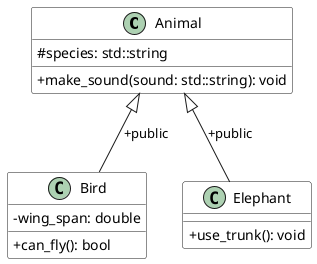 @startuml
skinparam classAttributeIconSize 0

class Animal #FFFFFF{
    #species: std::string
    +make_sound(sound: std::string): void
}
class Bird #FFFFFF{
    -wing_span: double
    +can_fly(): bool
}
class Elephant #FFFFFF{
    +use_trunk(): void
}



Animal <|-- Bird : +public
Animal <|-- Elephant : +public


' class Animal #FFFFFF{
'     #has_tail_: bool
'     #has_wings_: bool
'     #has_horns_: bool
'     +can_fly(): bool
' }
' class Human #FFFFFF{
'     #is_bipedal_: bool
'     +speak(speech: std::string): void
' }
' class MythicalCreature #FFFFFF{
'     -powers_: std::vector<std::string>
'     +use_power(power: std::string): void
' }



' Animal <|-- MythicalCreature : +public
' Human <|-- MythicalCreature : +public


@enduml